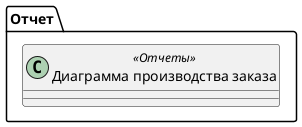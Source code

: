 ﻿@startuml ДиаграммаПроизводстваЗаказа
'!include templates.wsd
'..\include templates.wsd
class Отчет.ДиаграммаПроизводстваЗаказа as "Диаграмма производства заказа" <<Отчеты>>
{
}
@enduml
